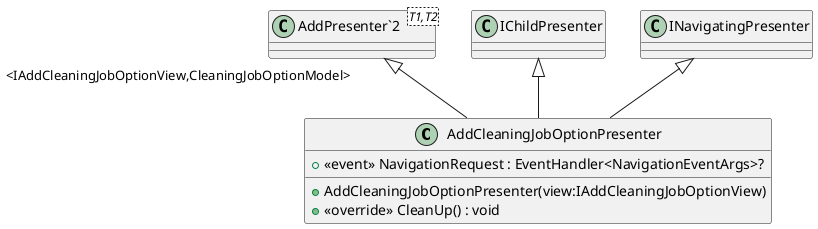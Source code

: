 @startuml
class AddCleaningJobOptionPresenter {
    +  <<event>> NavigationRequest : EventHandler<NavigationEventArgs>? 
    + AddCleaningJobOptionPresenter(view:IAddCleaningJobOptionView)
    + <<override>> CleanUp() : void
}
class "AddPresenter`2"<T1,T2> {
}
"AddPresenter`2" "<IAddCleaningJobOptionView,CleaningJobOptionModel>" <|-- AddCleaningJobOptionPresenter
IChildPresenter <|-- AddCleaningJobOptionPresenter
INavigatingPresenter <|-- AddCleaningJobOptionPresenter
@enduml
